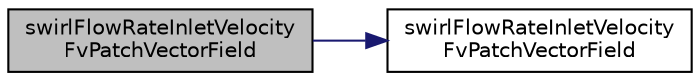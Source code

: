 digraph "swirlFlowRateInletVelocityFvPatchVectorField"
{
  bgcolor="transparent";
  edge [fontname="Helvetica",fontsize="10",labelfontname="Helvetica",labelfontsize="10"];
  node [fontname="Helvetica",fontsize="10",shape=record];
  rankdir="LR";
  Node1 [label="swirlFlowRateInletVelocity\lFvPatchVectorField",height=0.2,width=0.4,color="black", fillcolor="grey75", style="filled", fontcolor="black"];
  Node1 -> Node2 [color="midnightblue",fontsize="10",style="solid",fontname="Helvetica"];
  Node2 [label="swirlFlowRateInletVelocity\lFvPatchVectorField",height=0.2,width=0.4,color="black",URL="$a02589.html#ac694d6a7d9cf037b49ddffd76880106a",tooltip="Construct from patch and internal field. "];
}
